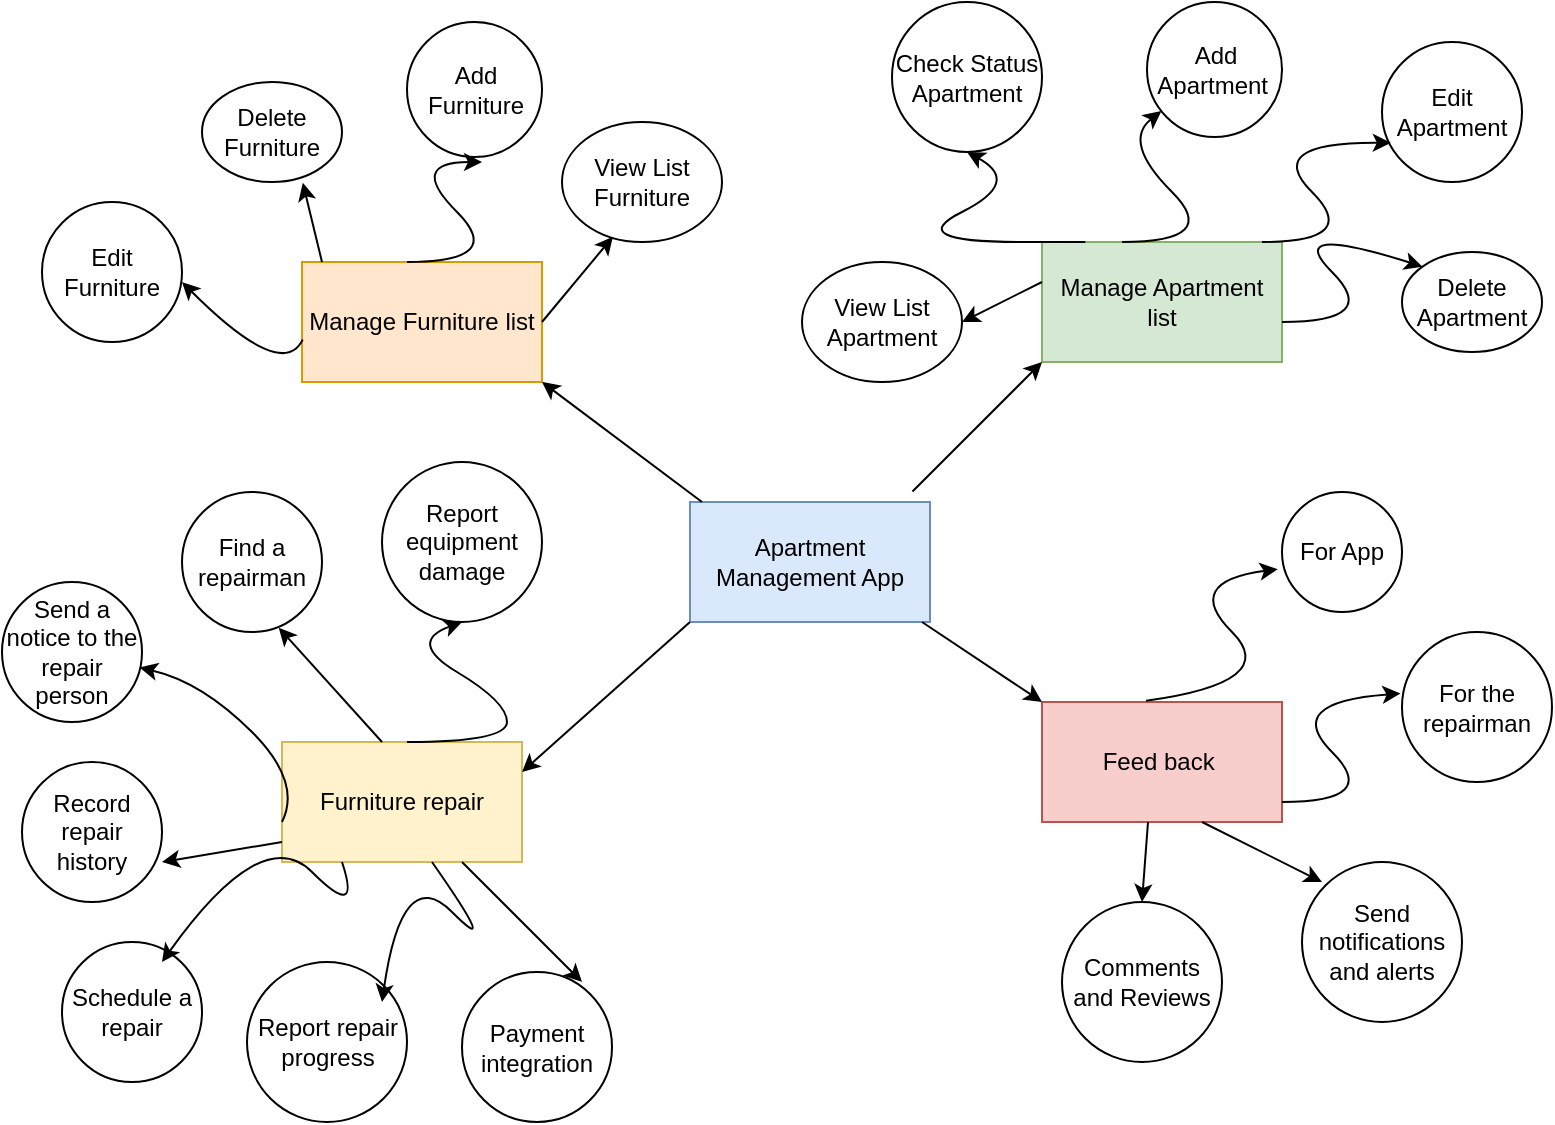<mxfile version="21.7.2" type="github">
  <diagram name="Trang-1" id="fliTURb_cvbP52fUOgku">
    <mxGraphModel dx="1221" dy="613" grid="1" gridSize="10" guides="1" tooltips="1" connect="1" arrows="1" fold="1" page="1" pageScale="1" pageWidth="827" pageHeight="1169" math="0" shadow="0">
      <root>
        <mxCell id="0" />
        <mxCell id="1" parent="0" />
        <mxCell id="yqCD-gNZLuBuFUGkV8YD-27" value="Apartment Management App&lt;br&gt;" style="rounded=0;whiteSpace=wrap;html=1;fillColor=#dae8fc;strokeColor=#6c8ebf;" parent="1" vertex="1">
          <mxGeometry x="354" y="260" width="120" height="60" as="geometry" />
        </mxCell>
        <mxCell id="yqCD-gNZLuBuFUGkV8YD-34" style="edgeStyle=orthogonalEdgeStyle;rounded=0;orthogonalLoop=1;jettySize=auto;html=1;exitX=0.5;exitY=1;exitDx=0;exitDy=0;" parent="1" edge="1">
          <mxGeometry relative="1" as="geometry">
            <mxPoint x="400" y="337.5" as="sourcePoint" />
            <mxPoint x="400" y="337.5" as="targetPoint" />
          </mxGeometry>
        </mxCell>
        <mxCell id="yqCD-gNZLuBuFUGkV8YD-59" value="Check Status Apartment" style="ellipse;whiteSpace=wrap;html=1;aspect=fixed;" parent="1" vertex="1">
          <mxGeometry x="455" y="10" width="75" height="75" as="geometry" />
        </mxCell>
        <mxCell id="zpeOi9zmbOthZ1FcBrVs-1" value="Manage Furniture list" style="rounded=0;whiteSpace=wrap;html=1;fillColor=#ffe6cc;strokeColor=#d79b00;" vertex="1" parent="1">
          <mxGeometry x="160" y="140" width="120" height="60" as="geometry" />
        </mxCell>
        <mxCell id="zpeOi9zmbOthZ1FcBrVs-2" value="" style="endArrow=classic;html=1;rounded=0;" edge="1" parent="1">
          <mxGeometry width="50" height="50" relative="1" as="geometry">
            <mxPoint x="360" y="260" as="sourcePoint" />
            <mxPoint x="280" y="200" as="targetPoint" />
          </mxGeometry>
        </mxCell>
        <mxCell id="zpeOi9zmbOthZ1FcBrVs-3" value="Add Furniture" style="ellipse;whiteSpace=wrap;html=1;aspect=fixed;" vertex="1" parent="1">
          <mxGeometry x="212.5" y="20" width="67.5" height="67.5" as="geometry" />
        </mxCell>
        <mxCell id="zpeOi9zmbOthZ1FcBrVs-4" value="Delete Furniture" style="ellipse;whiteSpace=wrap;html=1;" vertex="1" parent="1">
          <mxGeometry x="110" y="50" width="70" height="50" as="geometry" />
        </mxCell>
        <mxCell id="zpeOi9zmbOthZ1FcBrVs-5" value="Edit Furniture" style="ellipse;whiteSpace=wrap;html=1;aspect=fixed;" vertex="1" parent="1">
          <mxGeometry x="30" y="110" width="70" height="70" as="geometry" />
        </mxCell>
        <mxCell id="zpeOi9zmbOthZ1FcBrVs-8" value="" style="curved=1;endArrow=classic;html=1;rounded=0;exitX=0.003;exitY=0.647;exitDx=0;exitDy=0;exitPerimeter=0;" edge="1" parent="1" source="zpeOi9zmbOthZ1FcBrVs-1" target="zpeOi9zmbOthZ1FcBrVs-5">
          <mxGeometry width="50" height="50" relative="1" as="geometry">
            <mxPoint x="100" y="200" as="sourcePoint" />
            <mxPoint x="110" y="150" as="targetPoint" />
            <Array as="points">
              <mxPoint x="150" y="200" />
              <mxPoint x="100" y="150" />
            </Array>
          </mxGeometry>
        </mxCell>
        <mxCell id="zpeOi9zmbOthZ1FcBrVs-10" value="" style="curved=1;endArrow=classic;html=1;rounded=0;" edge="1" parent="1">
          <mxGeometry width="50" height="50" relative="1" as="geometry">
            <mxPoint x="212.5" y="140" as="sourcePoint" />
            <mxPoint x="250" y="90" as="targetPoint" />
            <Array as="points">
              <mxPoint x="262.5" y="140" />
              <mxPoint x="212.5" y="90" />
            </Array>
          </mxGeometry>
        </mxCell>
        <mxCell id="zpeOi9zmbOthZ1FcBrVs-16" value="" style="endArrow=classic;html=1;rounded=0;entryX=0.72;entryY=1.008;entryDx=0;entryDy=0;entryPerimeter=0;" edge="1" parent="1" target="zpeOi9zmbOthZ1FcBrVs-4">
          <mxGeometry width="50" height="50" relative="1" as="geometry">
            <mxPoint x="170" y="140" as="sourcePoint" />
            <mxPoint x="220" y="90" as="targetPoint" />
          </mxGeometry>
        </mxCell>
        <mxCell id="zpeOi9zmbOthZ1FcBrVs-17" value="Manage Apartment list" style="rounded=0;whiteSpace=wrap;html=1;fillColor=#d5e8d4;strokeColor=#82b366;" vertex="1" parent="1">
          <mxGeometry x="530" y="130" width="120" height="60" as="geometry" />
        </mxCell>
        <mxCell id="zpeOi9zmbOthZ1FcBrVs-18" value="Add Apartment&amp;nbsp;" style="ellipse;whiteSpace=wrap;html=1;aspect=fixed;" vertex="1" parent="1">
          <mxGeometry x="582.5" y="10" width="67.5" height="67.5" as="geometry" />
        </mxCell>
        <mxCell id="zpeOi9zmbOthZ1FcBrVs-19" value="Edit Apartment" style="ellipse;whiteSpace=wrap;html=1;aspect=fixed;" vertex="1" parent="1">
          <mxGeometry x="700" y="30" width="70" height="70" as="geometry" />
        </mxCell>
        <mxCell id="zpeOi9zmbOthZ1FcBrVs-20" value="Delete Apartment" style="ellipse;whiteSpace=wrap;html=1;" vertex="1" parent="1">
          <mxGeometry x="710" y="135" width="70" height="50" as="geometry" />
        </mxCell>
        <mxCell id="zpeOi9zmbOthZ1FcBrVs-21" value="" style="curved=1;endArrow=classic;html=1;rounded=0;entryX=0.5;entryY=1;entryDx=0;entryDy=0;" edge="1" parent="1" target="yqCD-gNZLuBuFUGkV8YD-59">
          <mxGeometry width="50" height="50" relative="1" as="geometry">
            <mxPoint x="528.38" y="130" as="sourcePoint" />
            <mxPoint x="474.005" y="84.4" as="targetPoint" />
            <Array as="points">
              <mxPoint x="578.38" y="130" />
              <mxPoint x="460" y="130" />
              <mxPoint x="520" y="100" />
            </Array>
          </mxGeometry>
        </mxCell>
        <mxCell id="zpeOi9zmbOthZ1FcBrVs-22" value="" style="endArrow=classic;html=1;rounded=0;entryX=0;entryY=1;entryDx=0;entryDy=0;exitX=0.927;exitY=-0.087;exitDx=0;exitDy=0;exitPerimeter=0;" edge="1" parent="1" source="yqCD-gNZLuBuFUGkV8YD-27" target="zpeOi9zmbOthZ1FcBrVs-17">
          <mxGeometry width="50" height="50" relative="1" as="geometry">
            <mxPoint x="390" y="260" as="sourcePoint" />
            <mxPoint x="440" y="210" as="targetPoint" />
          </mxGeometry>
        </mxCell>
        <mxCell id="zpeOi9zmbOthZ1FcBrVs-24" value="" style="curved=1;endArrow=classic;html=1;rounded=0;" edge="1" parent="1" target="zpeOi9zmbOthZ1FcBrVs-18">
          <mxGeometry width="50" height="50" relative="1" as="geometry">
            <mxPoint x="570" y="130" as="sourcePoint" />
            <mxPoint x="610" y="80" as="targetPoint" />
            <Array as="points">
              <mxPoint x="620" y="130" />
              <mxPoint x="570" y="80" />
            </Array>
          </mxGeometry>
        </mxCell>
        <mxCell id="zpeOi9zmbOthZ1FcBrVs-25" value="" style="curved=1;endArrow=classic;html=1;rounded=0;entryX=0.063;entryY=0.72;entryDx=0;entryDy=0;entryPerimeter=0;" edge="1" parent="1" target="zpeOi9zmbOthZ1FcBrVs-19">
          <mxGeometry width="50" height="50" relative="1" as="geometry">
            <mxPoint x="640" y="130" as="sourcePoint" />
            <mxPoint x="690" y="80" as="targetPoint" />
            <Array as="points">
              <mxPoint x="690" y="130" />
              <mxPoint x="640" y="80" />
            </Array>
          </mxGeometry>
        </mxCell>
        <mxCell id="zpeOi9zmbOthZ1FcBrVs-26" value="" style="curved=1;endArrow=classic;html=1;rounded=0;entryX=0;entryY=0;entryDx=0;entryDy=0;" edge="1" parent="1" target="zpeOi9zmbOthZ1FcBrVs-20">
          <mxGeometry width="50" height="50" relative="1" as="geometry">
            <mxPoint x="650" y="170" as="sourcePoint" />
            <mxPoint x="700" y="120" as="targetPoint" />
            <Array as="points">
              <mxPoint x="700" y="170" />
              <mxPoint x="650" y="120" />
            </Array>
          </mxGeometry>
        </mxCell>
        <mxCell id="zpeOi9zmbOthZ1FcBrVs-27" value="Furniture repair" style="rounded=0;whiteSpace=wrap;html=1;fillColor=#fff2cc;strokeColor=#d6b656;" vertex="1" parent="1">
          <mxGeometry x="150" y="380" width="120" height="60" as="geometry" />
        </mxCell>
        <mxCell id="zpeOi9zmbOthZ1FcBrVs-28" value="" style="endArrow=classic;html=1;rounded=0;entryX=1;entryY=0.25;entryDx=0;entryDy=0;exitX=0;exitY=1;exitDx=0;exitDy=0;" edge="1" parent="1" source="yqCD-gNZLuBuFUGkV8YD-27" target="zpeOi9zmbOthZ1FcBrVs-27">
          <mxGeometry width="50" height="50" relative="1" as="geometry">
            <mxPoint x="390" y="340" as="sourcePoint" />
            <mxPoint x="440" y="290" as="targetPoint" />
          </mxGeometry>
        </mxCell>
        <mxCell id="zpeOi9zmbOthZ1FcBrVs-29" value="Find a repairman" style="ellipse;whiteSpace=wrap;html=1;aspect=fixed;" vertex="1" parent="1">
          <mxGeometry x="100" y="255" width="70" height="70" as="geometry" />
        </mxCell>
        <mxCell id="zpeOi9zmbOthZ1FcBrVs-30" value="Record repair history" style="ellipse;whiteSpace=wrap;html=1;aspect=fixed;" vertex="1" parent="1">
          <mxGeometry x="20" y="390" width="70" height="70" as="geometry" />
        </mxCell>
        <mxCell id="zpeOi9zmbOthZ1FcBrVs-32" value="Schedule a repair" style="ellipse;whiteSpace=wrap;html=1;aspect=fixed;" vertex="1" parent="1">
          <mxGeometry x="40" y="480" width="70" height="70" as="geometry" />
        </mxCell>
        <mxCell id="zpeOi9zmbOthZ1FcBrVs-33" value="Send a notice to the repair person" style="ellipse;whiteSpace=wrap;html=1;aspect=fixed;" vertex="1" parent="1">
          <mxGeometry x="10" y="300" width="70" height="70" as="geometry" />
        </mxCell>
        <mxCell id="zpeOi9zmbOthZ1FcBrVs-35" value="Payment integration" style="ellipse;whiteSpace=wrap;html=1;aspect=fixed;" vertex="1" parent="1">
          <mxGeometry x="240" y="495" width="75" height="75" as="geometry" />
        </mxCell>
        <mxCell id="zpeOi9zmbOthZ1FcBrVs-36" value="Feed back&amp;nbsp;" style="rounded=0;whiteSpace=wrap;html=1;fillColor=#f8cecc;strokeColor=#b85450;" vertex="1" parent="1">
          <mxGeometry x="530" y="360" width="120" height="60" as="geometry" />
        </mxCell>
        <mxCell id="zpeOi9zmbOthZ1FcBrVs-37" value="Report equipment damage" style="ellipse;whiteSpace=wrap;html=1;aspect=fixed;" vertex="1" parent="1">
          <mxGeometry x="200" y="240" width="80" height="80" as="geometry" />
        </mxCell>
        <mxCell id="zpeOi9zmbOthZ1FcBrVs-38" value="Report repair progress" style="ellipse;whiteSpace=wrap;html=1;aspect=fixed;" vertex="1" parent="1">
          <mxGeometry x="132.5" y="490" width="80" height="80" as="geometry" />
        </mxCell>
        <mxCell id="zpeOi9zmbOthZ1FcBrVs-47" value="" style="curved=1;endArrow=classic;html=1;rounded=0;entryX=0.5;entryY=1;entryDx=0;entryDy=0;" edge="1" parent="1" target="zpeOi9zmbOthZ1FcBrVs-37">
          <mxGeometry width="50" height="50" relative="1" as="geometry">
            <mxPoint x="212.5" y="380" as="sourcePoint" />
            <mxPoint x="262.5" y="330" as="targetPoint" />
            <Array as="points">
              <mxPoint x="262.5" y="380" />
              <mxPoint x="262.5" y="360" />
              <mxPoint x="212.5" y="330" />
            </Array>
          </mxGeometry>
        </mxCell>
        <mxCell id="zpeOi9zmbOthZ1FcBrVs-53" value="" style="endArrow=classic;html=1;rounded=0;entryX=0.691;entryY=0.969;entryDx=0;entryDy=0;entryPerimeter=0;" edge="1" parent="1" target="zpeOi9zmbOthZ1FcBrVs-29">
          <mxGeometry width="50" height="50" relative="1" as="geometry">
            <mxPoint x="200" y="380" as="sourcePoint" />
            <mxPoint x="140" y="330" as="targetPoint" />
          </mxGeometry>
        </mxCell>
        <mxCell id="zpeOi9zmbOthZ1FcBrVs-56" value="" style="curved=1;endArrow=classic;html=1;rounded=0;entryX=0.983;entryY=0.611;entryDx=0;entryDy=0;entryPerimeter=0;" edge="1" parent="1" target="zpeOi9zmbOthZ1FcBrVs-33">
          <mxGeometry width="50" height="50" relative="1" as="geometry">
            <mxPoint x="150" y="420" as="sourcePoint" />
            <mxPoint x="160" y="350" as="targetPoint" />
            <Array as="points">
              <mxPoint x="160" y="400" />
              <mxPoint x="110" y="350" />
            </Array>
          </mxGeometry>
        </mxCell>
        <mxCell id="zpeOi9zmbOthZ1FcBrVs-57" value="" style="endArrow=classic;html=1;rounded=0;" edge="1" parent="1">
          <mxGeometry width="50" height="50" relative="1" as="geometry">
            <mxPoint x="150" y="430" as="sourcePoint" />
            <mxPoint x="90" y="440" as="targetPoint" />
          </mxGeometry>
        </mxCell>
        <mxCell id="zpeOi9zmbOthZ1FcBrVs-58" value="" style="curved=1;endArrow=classic;html=1;rounded=0;" edge="1" parent="1">
          <mxGeometry width="50" height="50" relative="1" as="geometry">
            <mxPoint x="180" y="440" as="sourcePoint" />
            <mxPoint x="90" y="490" as="targetPoint" />
            <Array as="points">
              <mxPoint x="190" y="470" />
              <mxPoint x="140" y="420" />
            </Array>
          </mxGeometry>
        </mxCell>
        <mxCell id="zpeOi9zmbOthZ1FcBrVs-62" value="" style="curved=1;endArrow=classic;html=1;rounded=0;" edge="1" parent="1">
          <mxGeometry width="50" height="50" relative="1" as="geometry">
            <mxPoint x="225" y="440" as="sourcePoint" />
            <mxPoint x="200" y="510" as="targetPoint" />
            <Array as="points">
              <mxPoint x="260" y="490" />
              <mxPoint x="210" y="440" />
            </Array>
          </mxGeometry>
        </mxCell>
        <mxCell id="zpeOi9zmbOthZ1FcBrVs-65" value="" style="endArrow=classic;html=1;rounded=0;" edge="1" parent="1">
          <mxGeometry width="50" height="50" relative="1" as="geometry">
            <mxPoint x="240" y="440" as="sourcePoint" />
            <mxPoint x="300" y="500" as="targetPoint" />
          </mxGeometry>
        </mxCell>
        <mxCell id="zpeOi9zmbOthZ1FcBrVs-66" value="For App" style="ellipse;whiteSpace=wrap;html=1;aspect=fixed;" vertex="1" parent="1">
          <mxGeometry x="650" y="255" width="60" height="60" as="geometry" />
        </mxCell>
        <mxCell id="zpeOi9zmbOthZ1FcBrVs-68" value="For the repairman" style="ellipse;whiteSpace=wrap;html=1;aspect=fixed;" vertex="1" parent="1">
          <mxGeometry x="710" y="325" width="75" height="75" as="geometry" />
        </mxCell>
        <mxCell id="zpeOi9zmbOthZ1FcBrVs-69" value="Send notifications and alerts" style="ellipse;whiteSpace=wrap;html=1;aspect=fixed;" vertex="1" parent="1">
          <mxGeometry x="660" y="440" width="80" height="80" as="geometry" />
        </mxCell>
        <mxCell id="zpeOi9zmbOthZ1FcBrVs-70" value="Comments and Reviews" style="ellipse;whiteSpace=wrap;html=1;aspect=fixed;" vertex="1" parent="1">
          <mxGeometry x="540" y="460" width="80" height="80" as="geometry" />
        </mxCell>
        <mxCell id="zpeOi9zmbOthZ1FcBrVs-71" value="" style="curved=1;endArrow=classic;html=1;rounded=0;exitX=0.434;exitY=-0.011;exitDx=0;exitDy=0;exitPerimeter=0;entryX=-0.035;entryY=0.643;entryDx=0;entryDy=0;entryPerimeter=0;" edge="1" parent="1" source="zpeOi9zmbOthZ1FcBrVs-36" target="zpeOi9zmbOthZ1FcBrVs-66">
          <mxGeometry width="50" height="50" relative="1" as="geometry">
            <mxPoint x="600" y="350" as="sourcePoint" />
            <mxPoint x="650" y="300" as="targetPoint" />
            <Array as="points">
              <mxPoint x="650" y="350" />
              <mxPoint x="600" y="300" />
            </Array>
          </mxGeometry>
        </mxCell>
        <mxCell id="zpeOi9zmbOthZ1FcBrVs-72" value="" style="curved=1;endArrow=classic;html=1;rounded=0;entryX=-0.01;entryY=0.41;entryDx=0;entryDy=0;entryPerimeter=0;" edge="1" parent="1" target="zpeOi9zmbOthZ1FcBrVs-68">
          <mxGeometry width="50" height="50" relative="1" as="geometry">
            <mxPoint x="650" y="410" as="sourcePoint" />
            <mxPoint x="700" y="360" as="targetPoint" />
            <Array as="points">
              <mxPoint x="700" y="410" />
              <mxPoint x="650" y="360" />
            </Array>
          </mxGeometry>
        </mxCell>
        <mxCell id="zpeOi9zmbOthZ1FcBrVs-75" value="" style="endArrow=classic;html=1;rounded=0;" edge="1" parent="1">
          <mxGeometry width="50" height="50" relative="1" as="geometry">
            <mxPoint x="610" y="420" as="sourcePoint" />
            <mxPoint x="670" y="450" as="targetPoint" />
          </mxGeometry>
        </mxCell>
        <mxCell id="zpeOi9zmbOthZ1FcBrVs-77" value="" style="endArrow=classic;html=1;rounded=0;entryX=0.5;entryY=0;entryDx=0;entryDy=0;" edge="1" parent="1" target="zpeOi9zmbOthZ1FcBrVs-70">
          <mxGeometry width="50" height="50" relative="1" as="geometry">
            <mxPoint x="583" y="420" as="sourcePoint" />
            <mxPoint x="582.5" y="470" as="targetPoint" />
          </mxGeometry>
        </mxCell>
        <mxCell id="zpeOi9zmbOthZ1FcBrVs-78" value="" style="endArrow=classic;html=1;rounded=0;entryX=0;entryY=0;entryDx=0;entryDy=0;" edge="1" parent="1" target="zpeOi9zmbOthZ1FcBrVs-36">
          <mxGeometry width="50" height="50" relative="1" as="geometry">
            <mxPoint x="470" y="320" as="sourcePoint" />
            <mxPoint x="520" y="270" as="targetPoint" />
          </mxGeometry>
        </mxCell>
        <mxCell id="zpeOi9zmbOthZ1FcBrVs-79" value="View List Furniture" style="ellipse;whiteSpace=wrap;html=1;" vertex="1" parent="1">
          <mxGeometry x="290" y="70" width="80" height="60" as="geometry" />
        </mxCell>
        <mxCell id="zpeOi9zmbOthZ1FcBrVs-80" value="View List Apartment" style="ellipse;whiteSpace=wrap;html=1;" vertex="1" parent="1">
          <mxGeometry x="410" y="140" width="80" height="60" as="geometry" />
        </mxCell>
        <mxCell id="zpeOi9zmbOthZ1FcBrVs-81" value="" style="endArrow=classic;html=1;rounded=0;entryX=0.318;entryY=0.956;entryDx=0;entryDy=0;entryPerimeter=0;" edge="1" parent="1" target="zpeOi9zmbOthZ1FcBrVs-79">
          <mxGeometry width="50" height="50" relative="1" as="geometry">
            <mxPoint x="280" y="170" as="sourcePoint" />
            <mxPoint x="330" y="120" as="targetPoint" />
          </mxGeometry>
        </mxCell>
        <mxCell id="zpeOi9zmbOthZ1FcBrVs-82" value="" style="endArrow=classic;html=1;rounded=0;" edge="1" parent="1">
          <mxGeometry width="50" height="50" relative="1" as="geometry">
            <mxPoint x="530" y="150" as="sourcePoint" />
            <mxPoint x="490" y="170" as="targetPoint" />
          </mxGeometry>
        </mxCell>
      </root>
    </mxGraphModel>
  </diagram>
</mxfile>
